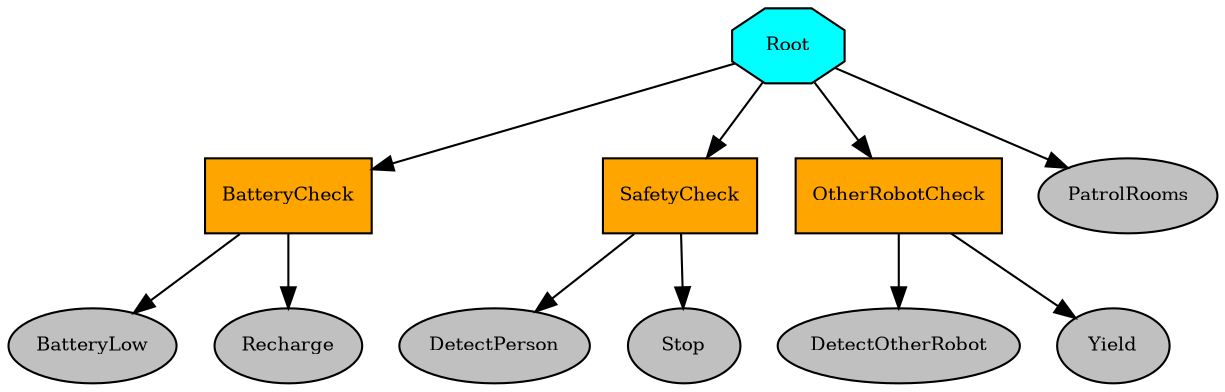 digraph pastafarianism {
ordering=out;
graph [fontname="times-roman"];
node [fontname="times-roman"];
edge [fontname="times-roman"];
Root [fillcolor=cyan, fontcolor=black, fontsize=9, label=Root, shape=octagon, style=filled];
BatteryCheck [fillcolor=orange, fontcolor=black, fontsize=9, label=BatteryCheck, shape=box, style=filled];
Root -> BatteryCheck;
BatteryLow [fillcolor=gray, fontcolor=black, fontsize=9, label=BatteryLow, shape=ellipse, style=filled];
BatteryCheck -> BatteryLow;
Recharge [fillcolor=gray, fontcolor=black, fontsize=9, label=Recharge, shape=ellipse, style=filled];
BatteryCheck -> Recharge;
SafetyCheck [fillcolor=orange, fontcolor=black, fontsize=9, label=SafetyCheck, shape=box, style=filled];
Root -> SafetyCheck;
DetectPerson [fillcolor=gray, fontcolor=black, fontsize=9, label=DetectPerson, shape=ellipse, style=filled];
SafetyCheck -> DetectPerson;
Stop [fillcolor=gray, fontcolor=black, fontsize=9, label=Stop, shape=ellipse, style=filled];
SafetyCheck -> Stop;
OtherRobotCheck [fillcolor=orange, fontcolor=black, fontsize=9, label=OtherRobotCheck, shape=box, style=filled];
Root -> OtherRobotCheck;
DetectOtherRobot [fillcolor=gray, fontcolor=black, fontsize=9, label=DetectOtherRobot, shape=ellipse, style=filled];
OtherRobotCheck -> DetectOtherRobot;
Yield [fillcolor=gray, fontcolor=black, fontsize=9, label=Yield, shape=ellipse, style=filled];
OtherRobotCheck -> Yield;
PatrolRooms [fillcolor=gray, fontcolor=black, fontsize=9, label=PatrolRooms, shape=ellipse, style=filled];
Root -> PatrolRooms;
}
